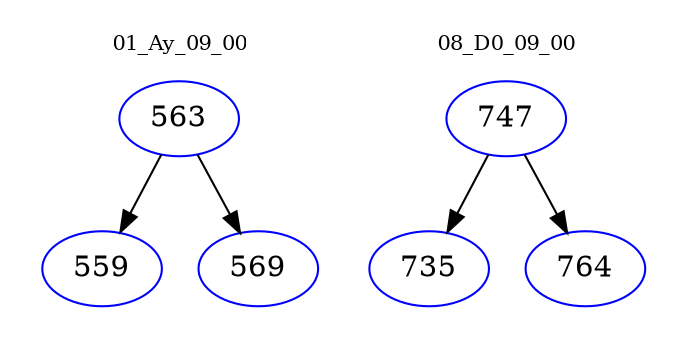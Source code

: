 digraph{
subgraph cluster_0 {
color = white
label = "01_Ay_09_00";
fontsize=10;
T0_563 [label="563", color="blue"]
T0_563 -> T0_559 [color="black"]
T0_559 [label="559", color="blue"]
T0_563 -> T0_569 [color="black"]
T0_569 [label="569", color="blue"]
}
subgraph cluster_1 {
color = white
label = "08_D0_09_00";
fontsize=10;
T1_747 [label="747", color="blue"]
T1_747 -> T1_735 [color="black"]
T1_735 [label="735", color="blue"]
T1_747 -> T1_764 [color="black"]
T1_764 [label="764", color="blue"]
}
}
